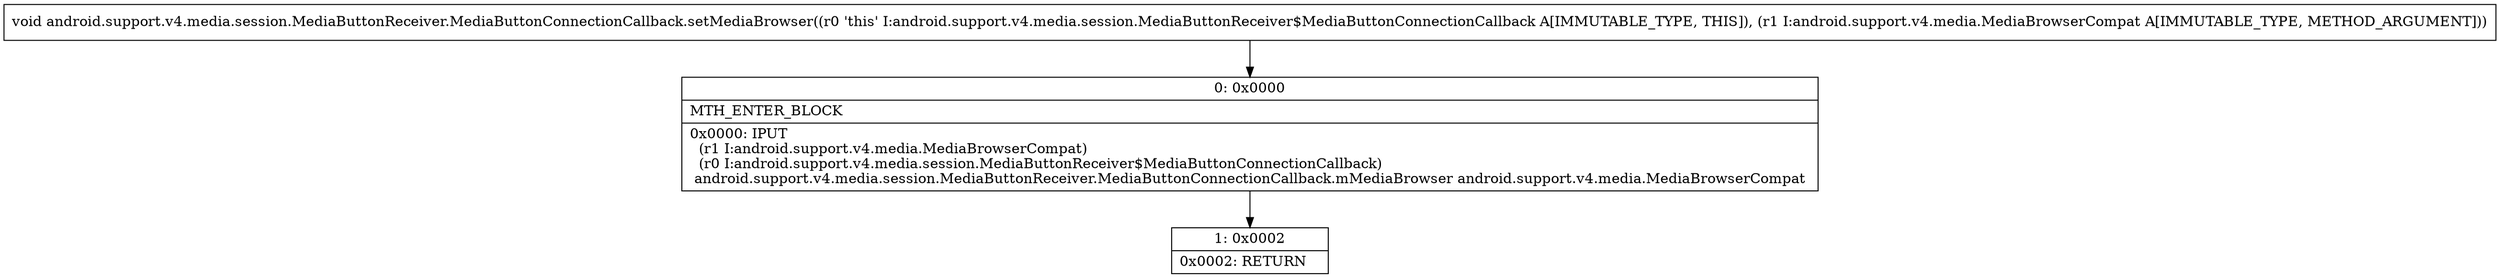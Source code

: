 digraph "CFG forandroid.support.v4.media.session.MediaButtonReceiver.MediaButtonConnectionCallback.setMediaBrowser(Landroid\/support\/v4\/media\/MediaBrowserCompat;)V" {
Node_0 [shape=record,label="{0\:\ 0x0000|MTH_ENTER_BLOCK\l|0x0000: IPUT  \l  (r1 I:android.support.v4.media.MediaBrowserCompat)\l  (r0 I:android.support.v4.media.session.MediaButtonReceiver$MediaButtonConnectionCallback)\l android.support.v4.media.session.MediaButtonReceiver.MediaButtonConnectionCallback.mMediaBrowser android.support.v4.media.MediaBrowserCompat \l}"];
Node_1 [shape=record,label="{1\:\ 0x0002|0x0002: RETURN   \l}"];
MethodNode[shape=record,label="{void android.support.v4.media.session.MediaButtonReceiver.MediaButtonConnectionCallback.setMediaBrowser((r0 'this' I:android.support.v4.media.session.MediaButtonReceiver$MediaButtonConnectionCallback A[IMMUTABLE_TYPE, THIS]), (r1 I:android.support.v4.media.MediaBrowserCompat A[IMMUTABLE_TYPE, METHOD_ARGUMENT])) }"];
MethodNode -> Node_0;
Node_0 -> Node_1;
}

